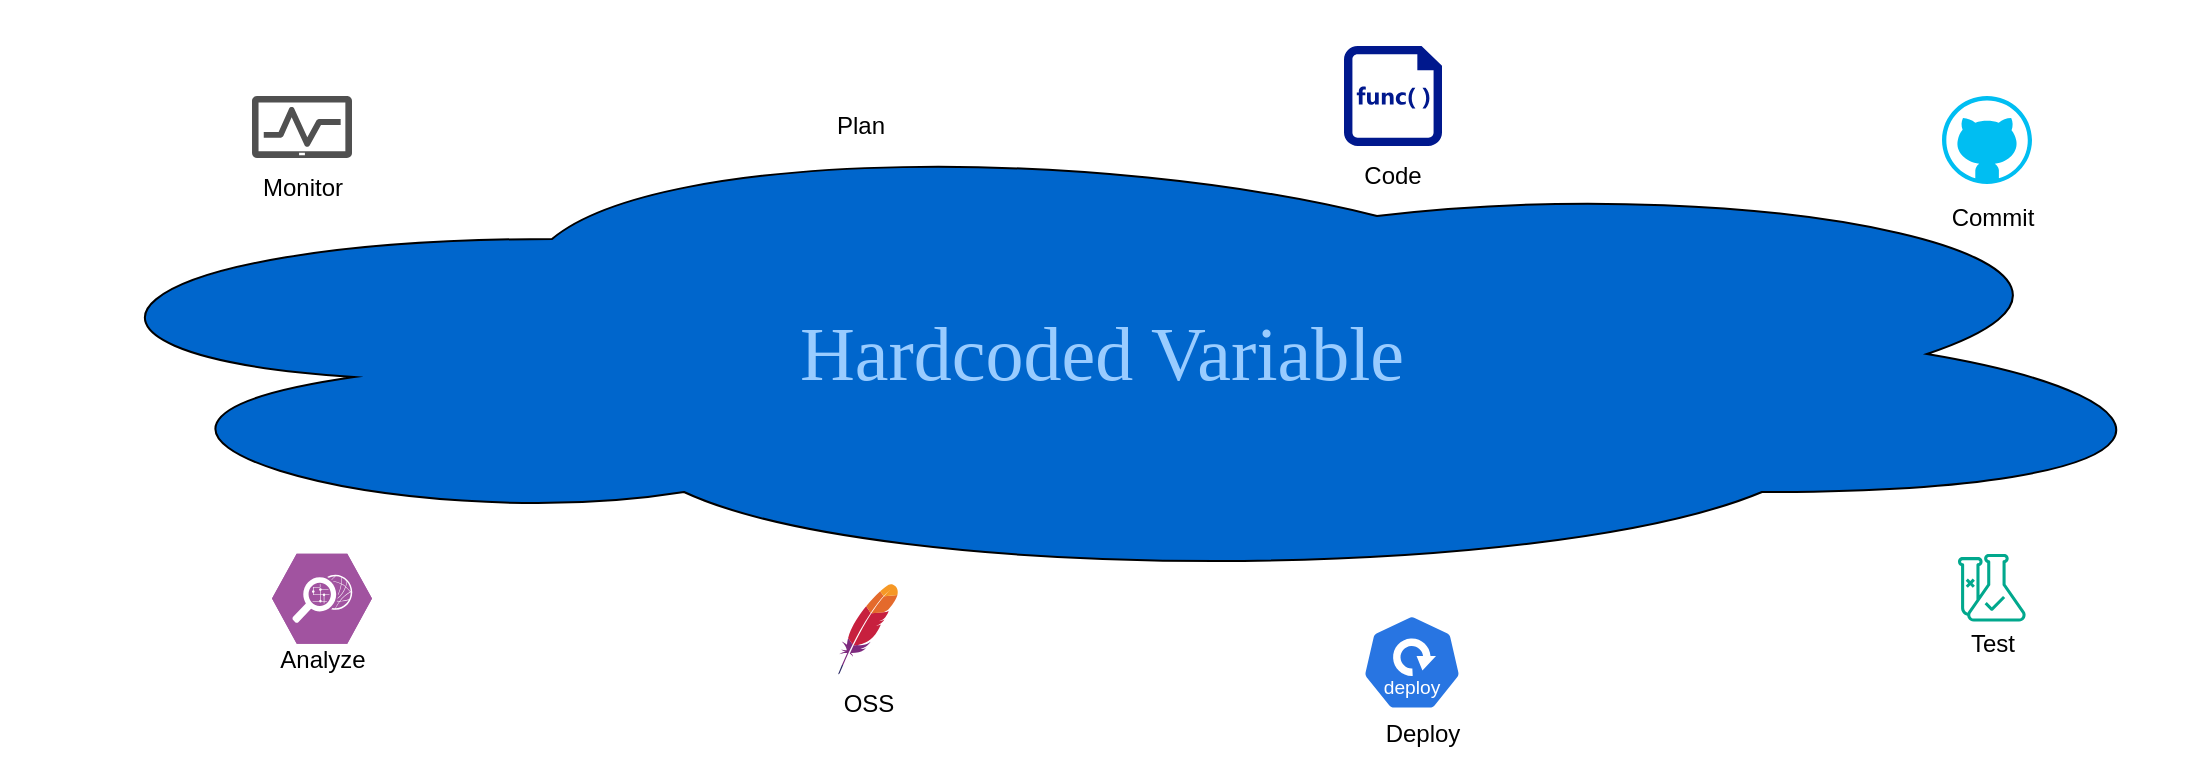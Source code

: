 <mxfile version="24.0.1" type="github">
  <diagram name="Page-1" id="GBpQJX3VlAgqphPgUjDk">
    <mxGraphModel dx="1812" dy="612" grid="1" gridSize="10" guides="1" tooltips="1" connect="1" arrows="1" fold="1" page="1" pageScale="1" pageWidth="850" pageHeight="1100" math="0" shadow="0">
      <root>
        <mxCell id="0" />
        <mxCell id="1" parent="0" />
        <mxCell id="RF4C-TeAuxBSGZfzYPdB-1" value="&lt;font color=&quot;#99ccff&quot; style=&quot;font-size: 38px;&quot; face=&quot;Tahoma&quot;&gt;Hardcoded Variable&lt;/font&gt;" style="ellipse;shape=cloud;whiteSpace=wrap;html=1;labelBackgroundColor=#0066CC;fillColor=#0066CC;" vertex="1" parent="1">
          <mxGeometry x="-250" y="200" width="1100" height="230" as="geometry" />
        </mxCell>
        <mxCell id="RF4C-TeAuxBSGZfzYPdB-2" value="" style="sketch=0;aspect=fixed;pointerEvents=1;shadow=0;dashed=0;html=1;strokeColor=none;labelPosition=center;verticalLabelPosition=bottom;verticalAlign=top;align=center;fillColor=#00188D;shape=mxgraph.mscae.enterprise.code_file" vertex="1" parent="1">
          <mxGeometry x="421" y="161" width="49" height="50" as="geometry" />
        </mxCell>
        <mxCell id="RF4C-TeAuxBSGZfzYPdB-3" value="" style="verticalLabelPosition=bottom;html=1;verticalAlign=top;align=center;strokeColor=none;fillColor=#00BEF2;shape=mxgraph.azure.github_code;pointerEvents=1;" vertex="1" parent="1">
          <mxGeometry x="720" y="186" width="45" height="44" as="geometry" />
        </mxCell>
        <mxCell id="RF4C-TeAuxBSGZfzYPdB-4" value="" style="shape=image;html=1;verticalAlign=top;verticalLabelPosition=bottom;labelBackgroundColor=#ffffff;imageAspect=0;aspect=fixed;image=https://cdn4.iconfinder.com/data/icons/online-shop-7/128/calendar-event-planning-128.png" vertex="1" parent="1">
          <mxGeometry x="150" y="138" width="58" height="58" as="geometry" />
        </mxCell>
        <mxCell id="RF4C-TeAuxBSGZfzYPdB-5" value="" style="verticalLabelPosition=bottom;sketch=0;html=1;fillColor=#A153A0;strokeColor=#ffffff;verticalAlign=top;align=center;points=[[0,0.5,0],[0.125,0.25,0],[0.25,0,0],[0.5,0,0],[0.75,0,0],[0.875,0.25,0],[1,0.5,0],[0.875,0.75,0],[0.75,1,0],[0.5,1,0],[0.125,0.75,0]];pointerEvents=1;shape=mxgraph.cisco_safe.compositeIcon;bgIcon=mxgraph.cisco_safe.design.blank_device;resIcon=mxgraph.cisco_safe.design.monitoring;" vertex="1" parent="1">
          <mxGeometry x="-115" y="414.9" width="50" height="45" as="geometry" />
        </mxCell>
        <mxCell id="RF4C-TeAuxBSGZfzYPdB-6" value="" style="dashed=0;outlineConnect=0;html=1;align=center;labelPosition=center;verticalLabelPosition=bottom;verticalAlign=top;shape=mxgraph.weblogos.apache" vertex="1" parent="1">
          <mxGeometry x="168" y="430" width="30" height="45.2" as="geometry" />
        </mxCell>
        <mxCell id="RF4C-TeAuxBSGZfzYPdB-7" value="" style="aspect=fixed;sketch=0;html=1;dashed=0;whitespace=wrap;fillColor=#2875E2;strokeColor=#ffffff;points=[[0.005,0.63,0],[0.1,0.2,0],[0.9,0.2,0],[0.5,0,0],[0.995,0.63,0],[0.72,0.99,0],[0.5,1,0],[0.28,0.99,0]];shape=mxgraph.kubernetes.icon2;kubernetesLabel=1;prIcon=deploy" vertex="1" parent="1">
          <mxGeometry x="430" y="445.2" width="50" height="48" as="geometry" />
        </mxCell>
        <mxCell id="RF4C-TeAuxBSGZfzYPdB-8" value="" style="sketch=0;pointerEvents=1;shadow=0;dashed=0;html=1;strokeColor=none;labelPosition=center;verticalLabelPosition=bottom;verticalAlign=top;align=center;fillColor=#505050;shape=mxgraph.mscae.intune.device_health" vertex="1" parent="1">
          <mxGeometry x="-125" y="186" width="50" height="31" as="geometry" />
        </mxCell>
        <mxCell id="RF4C-TeAuxBSGZfzYPdB-9" value="" style="sketch=0;outlineConnect=0;fontColor=#232F3E;gradientColor=none;fillColor=#01A88D;strokeColor=none;dashed=0;verticalLabelPosition=bottom;verticalAlign=top;align=center;html=1;fontSize=12;fontStyle=0;aspect=fixed;pointerEvents=1;shape=mxgraph.aws4.sagemaker_shadow_testing;" vertex="1" parent="1">
          <mxGeometry x="728" y="414.9" width="34" height="34" as="geometry" />
        </mxCell>
        <mxCell id="RF4C-TeAuxBSGZfzYPdB-10" value="Code" style="text;html=1;align=center;verticalAlign=middle;resizable=0;points=[];autosize=1;strokeColor=none;fillColor=none;" vertex="1" parent="1">
          <mxGeometry x="420" y="211" width="50" height="30" as="geometry" />
        </mxCell>
        <mxCell id="RF4C-TeAuxBSGZfzYPdB-11" value="Commit" style="text;html=1;align=center;verticalAlign=middle;resizable=0;points=[];autosize=1;strokeColor=none;fillColor=none;" vertex="1" parent="1">
          <mxGeometry x="715" y="232" width="60" height="30" as="geometry" />
        </mxCell>
        <mxCell id="RF4C-TeAuxBSGZfzYPdB-12" value="Test" style="text;html=1;align=center;verticalAlign=middle;resizable=0;points=[];autosize=1;strokeColor=none;fillColor=none;" vertex="1" parent="1">
          <mxGeometry x="720" y="445.2" width="50" height="30" as="geometry" />
        </mxCell>
        <mxCell id="RF4C-TeAuxBSGZfzYPdB-13" value="Plan" style="text;html=1;align=center;verticalAlign=middle;resizable=0;points=[];autosize=1;strokeColor=none;fillColor=none;" vertex="1" parent="1">
          <mxGeometry x="154" y="186" width="50" height="30" as="geometry" />
        </mxCell>
        <mxCell id="RF4C-TeAuxBSGZfzYPdB-14" value="Deploy" style="text;html=1;align=center;verticalAlign=middle;resizable=0;points=[];autosize=1;strokeColor=none;fillColor=none;" vertex="1" parent="1">
          <mxGeometry x="430" y="490.4" width="60" height="30" as="geometry" />
        </mxCell>
        <mxCell id="RF4C-TeAuxBSGZfzYPdB-16" value="OSS" style="text;html=1;align=center;verticalAlign=middle;resizable=0;points=[];autosize=1;strokeColor=none;fillColor=none;" vertex="1" parent="1">
          <mxGeometry x="158" y="475.2" width="50" height="30" as="geometry" />
        </mxCell>
        <mxCell id="RF4C-TeAuxBSGZfzYPdB-17" value="Monitor" style="text;html=1;align=center;verticalAlign=middle;resizable=0;points=[];autosize=1;strokeColor=none;fillColor=none;" vertex="1" parent="1">
          <mxGeometry x="-130" y="217" width="60" height="30" as="geometry" />
        </mxCell>
        <mxCell id="RF4C-TeAuxBSGZfzYPdB-18" value="Analyze" style="text;html=1;align=center;verticalAlign=middle;resizable=0;points=[];autosize=1;strokeColor=none;fillColor=none;" vertex="1" parent="1">
          <mxGeometry x="-125" y="452.9" width="70" height="30" as="geometry" />
        </mxCell>
      </root>
    </mxGraphModel>
  </diagram>
</mxfile>
